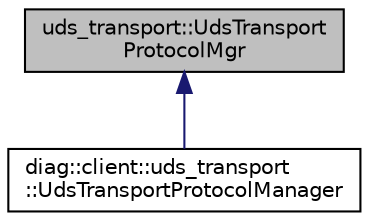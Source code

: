 digraph "uds_transport::UdsTransportProtocolMgr"
{
 // LATEX_PDF_SIZE
  edge [fontname="Helvetica",fontsize="10",labelfontname="Helvetica",labelfontsize="10"];
  node [fontname="Helvetica",fontsize="10",shape=record];
  Node1 [label="uds_transport::UdsTransport\lProtocolMgr",height=0.2,width=0.4,color="black", fillcolor="grey75", style="filled", fontcolor="black",tooltip=" "];
  Node1 -> Node2 [dir="back",color="midnightblue",fontsize="10",style="solid",fontname="Helvetica"];
  Node2 [label="diag::client::uds_transport\l::UdsTransportProtocolManager",height=0.2,width=0.4,color="black", fillcolor="white", style="filled",URL="$classdiag_1_1client_1_1uds__transport_1_1UdsTransportProtocolManager.html",tooltip=" "];
}
